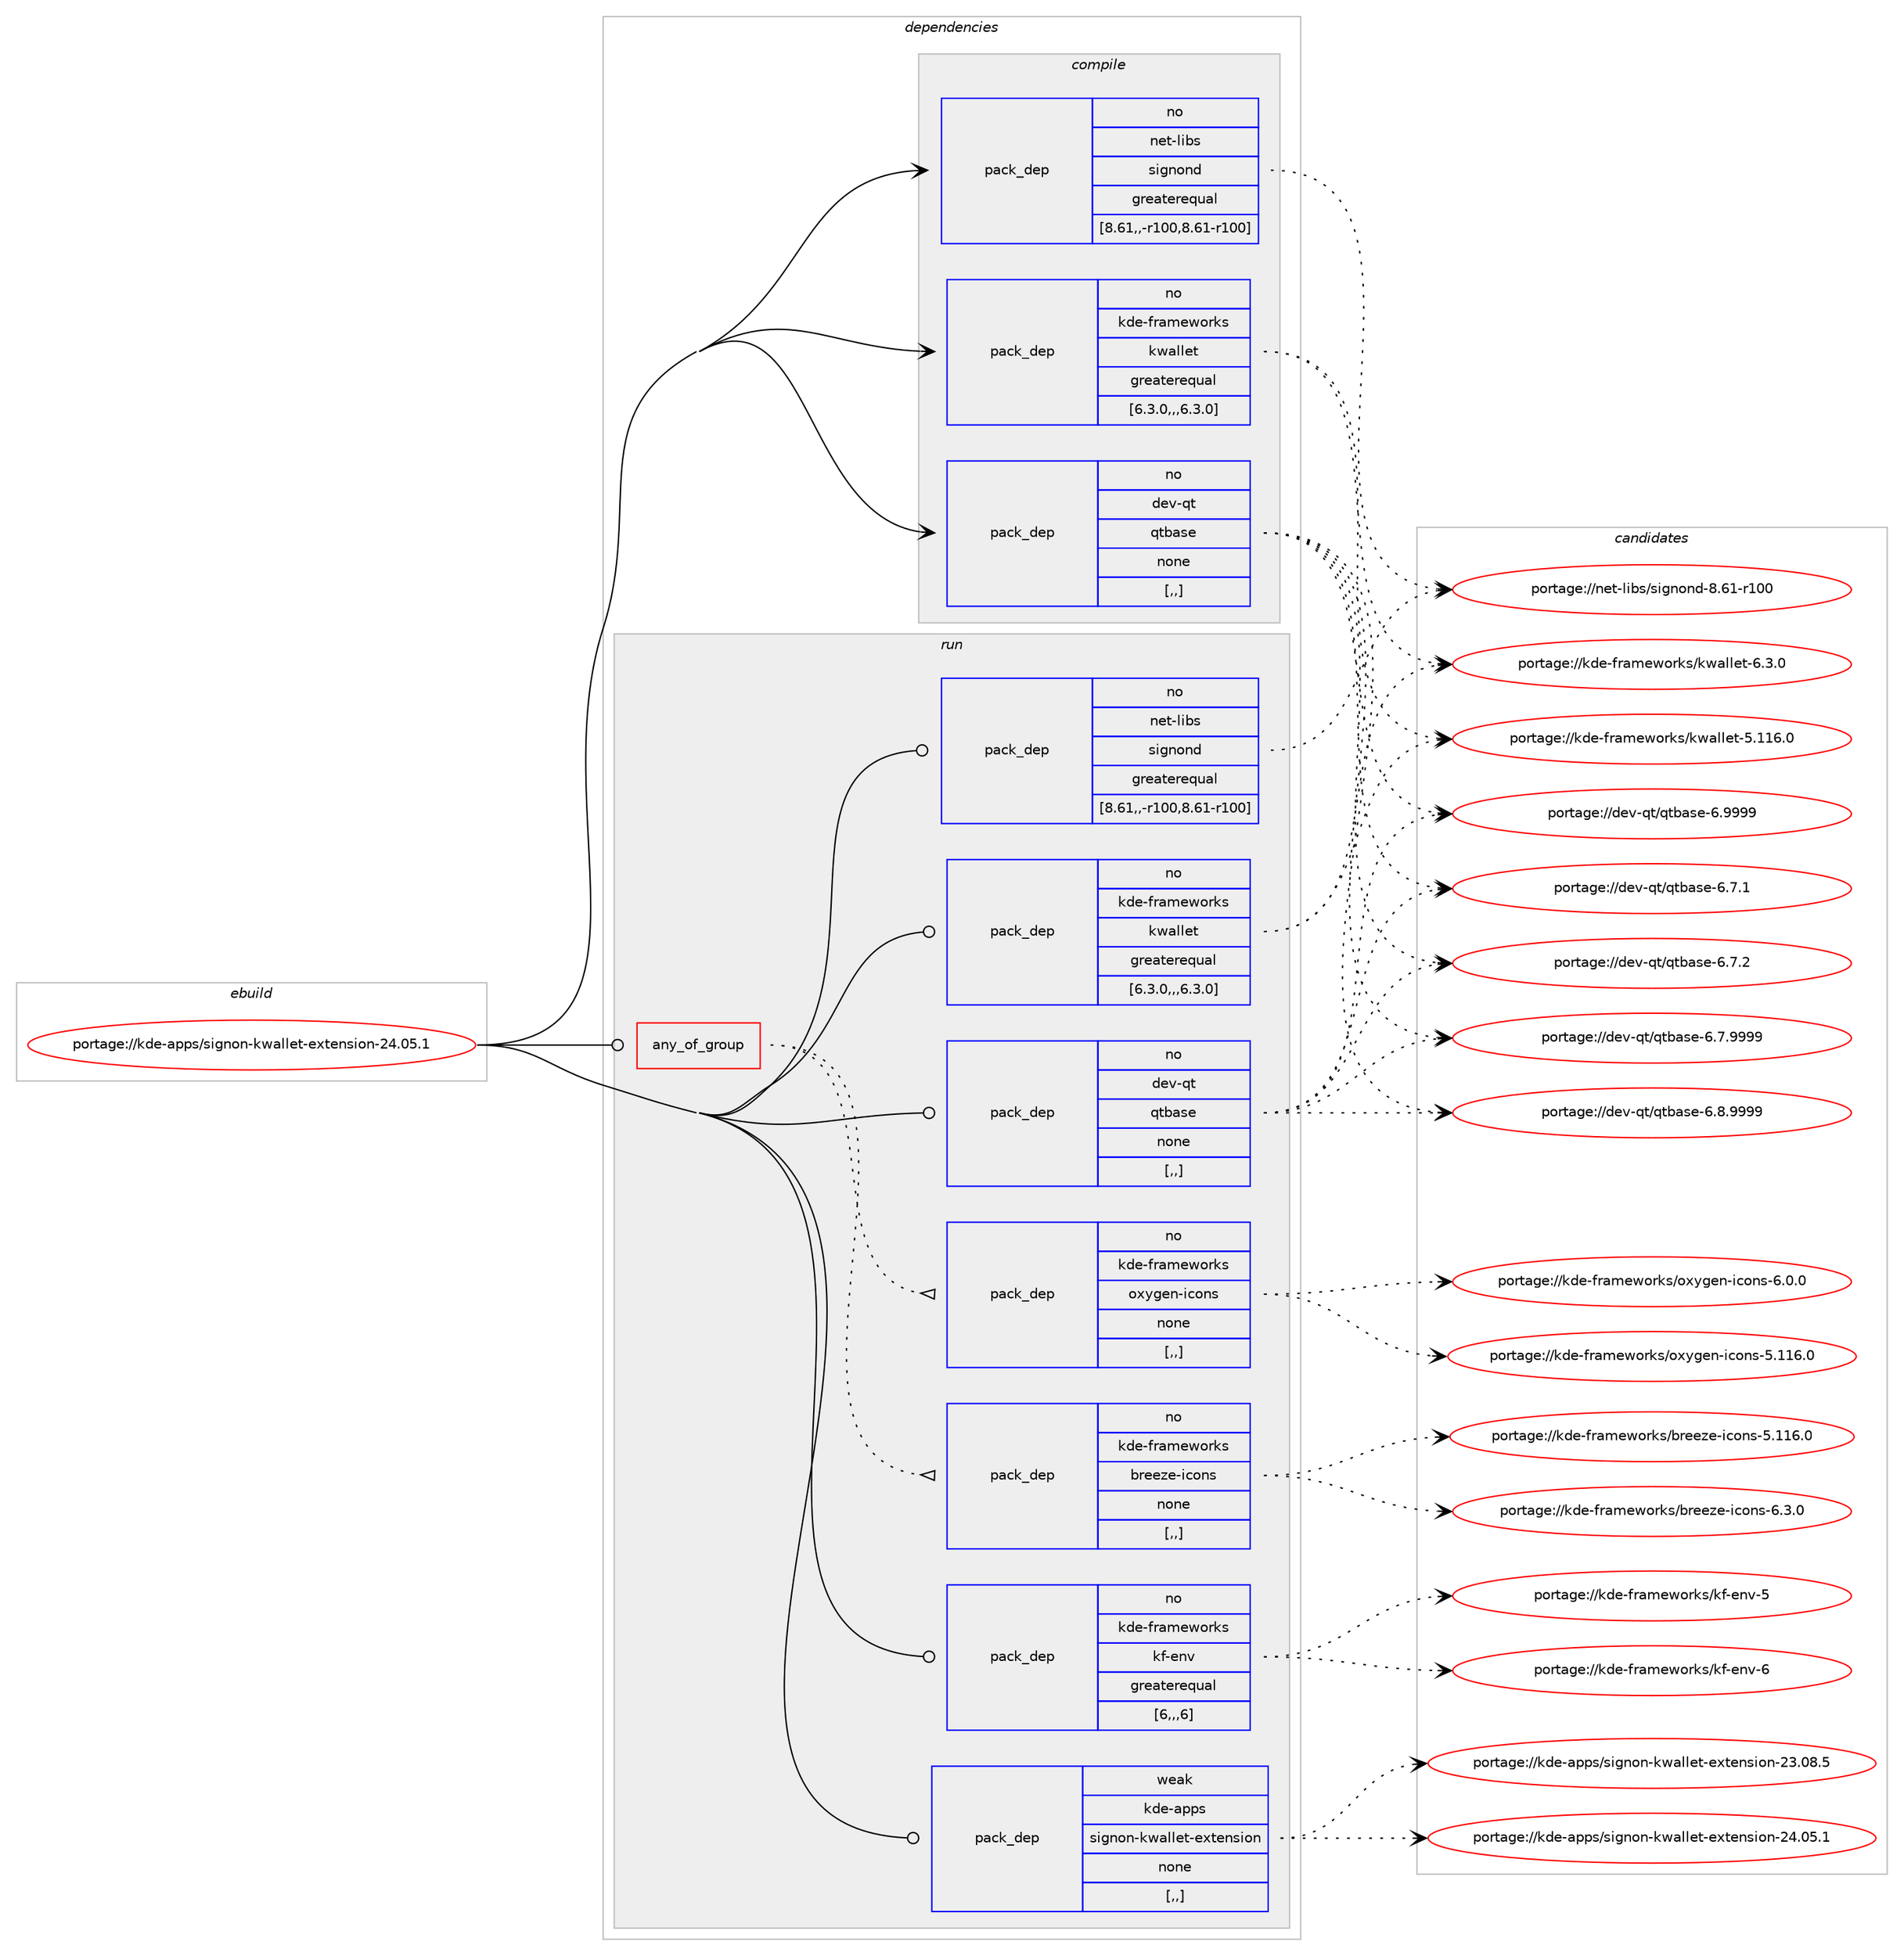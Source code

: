 digraph prolog {

# *************
# Graph options
# *************

newrank=true;
concentrate=true;
compound=true;
graph [rankdir=LR,fontname=Helvetica,fontsize=10,ranksep=1.5];#, ranksep=2.5, nodesep=0.2];
edge  [arrowhead=vee];
node  [fontname=Helvetica,fontsize=10];

# **********
# The ebuild
# **********

subgraph cluster_leftcol {
color=gray;
rank=same;
label=<<i>ebuild</i>>;
id [label="portage://kde-apps/signon-kwallet-extension-24.05.1", color=red, width=4, href="../kde-apps/signon-kwallet-extension-24.05.1.svg"];
}

# ****************
# The dependencies
# ****************

subgraph cluster_midcol {
color=gray;
label=<<i>dependencies</i>>;
subgraph cluster_compile {
fillcolor="#eeeeee";
style=filled;
label=<<i>compile</i>>;
subgraph pack188478 {
dependency256615 [label=<<TABLE BORDER="0" CELLBORDER="1" CELLSPACING="0" CELLPADDING="4" WIDTH="220"><TR><TD ROWSPAN="6" CELLPADDING="30">pack_dep</TD></TR><TR><TD WIDTH="110">no</TD></TR><TR><TD>dev-qt</TD></TR><TR><TD>qtbase</TD></TR><TR><TD>none</TD></TR><TR><TD>[,,]</TD></TR></TABLE>>, shape=none, color=blue];
}
id:e -> dependency256615:w [weight=20,style="solid",arrowhead="vee"];
subgraph pack188479 {
dependency256616 [label=<<TABLE BORDER="0" CELLBORDER="1" CELLSPACING="0" CELLPADDING="4" WIDTH="220"><TR><TD ROWSPAN="6" CELLPADDING="30">pack_dep</TD></TR><TR><TD WIDTH="110">no</TD></TR><TR><TD>kde-frameworks</TD></TR><TR><TD>kwallet</TD></TR><TR><TD>greaterequal</TD></TR><TR><TD>[6.3.0,,,6.3.0]</TD></TR></TABLE>>, shape=none, color=blue];
}
id:e -> dependency256616:w [weight=20,style="solid",arrowhead="vee"];
subgraph pack188480 {
dependency256617 [label=<<TABLE BORDER="0" CELLBORDER="1" CELLSPACING="0" CELLPADDING="4" WIDTH="220"><TR><TD ROWSPAN="6" CELLPADDING="30">pack_dep</TD></TR><TR><TD WIDTH="110">no</TD></TR><TR><TD>net-libs</TD></TR><TR><TD>signond</TD></TR><TR><TD>greaterequal</TD></TR><TR><TD>[8.61,,-r100,8.61-r100]</TD></TR></TABLE>>, shape=none, color=blue];
}
id:e -> dependency256617:w [weight=20,style="solid",arrowhead="vee"];
}
subgraph cluster_compileandrun {
fillcolor="#eeeeee";
style=filled;
label=<<i>compile and run</i>>;
}
subgraph cluster_run {
fillcolor="#eeeeee";
style=filled;
label=<<i>run</i>>;
subgraph any1824 {
dependency256618 [label=<<TABLE BORDER="0" CELLBORDER="1" CELLSPACING="0" CELLPADDING="4"><TR><TD CELLPADDING="10">any_of_group</TD></TR></TABLE>>, shape=none, color=red];subgraph pack188481 {
dependency256619 [label=<<TABLE BORDER="0" CELLBORDER="1" CELLSPACING="0" CELLPADDING="4" WIDTH="220"><TR><TD ROWSPAN="6" CELLPADDING="30">pack_dep</TD></TR><TR><TD WIDTH="110">no</TD></TR><TR><TD>kde-frameworks</TD></TR><TR><TD>breeze-icons</TD></TR><TR><TD>none</TD></TR><TR><TD>[,,]</TD></TR></TABLE>>, shape=none, color=blue];
}
dependency256618:e -> dependency256619:w [weight=20,style="dotted",arrowhead="oinv"];
subgraph pack188482 {
dependency256620 [label=<<TABLE BORDER="0" CELLBORDER="1" CELLSPACING="0" CELLPADDING="4" WIDTH="220"><TR><TD ROWSPAN="6" CELLPADDING="30">pack_dep</TD></TR><TR><TD WIDTH="110">no</TD></TR><TR><TD>kde-frameworks</TD></TR><TR><TD>oxygen-icons</TD></TR><TR><TD>none</TD></TR><TR><TD>[,,]</TD></TR></TABLE>>, shape=none, color=blue];
}
dependency256618:e -> dependency256620:w [weight=20,style="dotted",arrowhead="oinv"];
}
id:e -> dependency256618:w [weight=20,style="solid",arrowhead="odot"];
subgraph pack188483 {
dependency256621 [label=<<TABLE BORDER="0" CELLBORDER="1" CELLSPACING="0" CELLPADDING="4" WIDTH="220"><TR><TD ROWSPAN="6" CELLPADDING="30">pack_dep</TD></TR><TR><TD WIDTH="110">no</TD></TR><TR><TD>dev-qt</TD></TR><TR><TD>qtbase</TD></TR><TR><TD>none</TD></TR><TR><TD>[,,]</TD></TR></TABLE>>, shape=none, color=blue];
}
id:e -> dependency256621:w [weight=20,style="solid",arrowhead="odot"];
subgraph pack188484 {
dependency256622 [label=<<TABLE BORDER="0" CELLBORDER="1" CELLSPACING="0" CELLPADDING="4" WIDTH="220"><TR><TD ROWSPAN="6" CELLPADDING="30">pack_dep</TD></TR><TR><TD WIDTH="110">no</TD></TR><TR><TD>kde-frameworks</TD></TR><TR><TD>kf-env</TD></TR><TR><TD>greaterequal</TD></TR><TR><TD>[6,,,6]</TD></TR></TABLE>>, shape=none, color=blue];
}
id:e -> dependency256622:w [weight=20,style="solid",arrowhead="odot"];
subgraph pack188485 {
dependency256623 [label=<<TABLE BORDER="0" CELLBORDER="1" CELLSPACING="0" CELLPADDING="4" WIDTH="220"><TR><TD ROWSPAN="6" CELLPADDING="30">pack_dep</TD></TR><TR><TD WIDTH="110">no</TD></TR><TR><TD>kde-frameworks</TD></TR><TR><TD>kwallet</TD></TR><TR><TD>greaterequal</TD></TR><TR><TD>[6.3.0,,,6.3.0]</TD></TR></TABLE>>, shape=none, color=blue];
}
id:e -> dependency256623:w [weight=20,style="solid",arrowhead="odot"];
subgraph pack188486 {
dependency256624 [label=<<TABLE BORDER="0" CELLBORDER="1" CELLSPACING="0" CELLPADDING="4" WIDTH="220"><TR><TD ROWSPAN="6" CELLPADDING="30">pack_dep</TD></TR><TR><TD WIDTH="110">no</TD></TR><TR><TD>net-libs</TD></TR><TR><TD>signond</TD></TR><TR><TD>greaterequal</TD></TR><TR><TD>[8.61,,-r100,8.61-r100]</TD></TR></TABLE>>, shape=none, color=blue];
}
id:e -> dependency256624:w [weight=20,style="solid",arrowhead="odot"];
subgraph pack188487 {
dependency256625 [label=<<TABLE BORDER="0" CELLBORDER="1" CELLSPACING="0" CELLPADDING="4" WIDTH="220"><TR><TD ROWSPAN="6" CELLPADDING="30">pack_dep</TD></TR><TR><TD WIDTH="110">weak</TD></TR><TR><TD>kde-apps</TD></TR><TR><TD>signon-kwallet-extension</TD></TR><TR><TD>none</TD></TR><TR><TD>[,,]</TD></TR></TABLE>>, shape=none, color=blue];
}
id:e -> dependency256625:w [weight=20,style="solid",arrowhead="odot"];
}
}

# **************
# The candidates
# **************

subgraph cluster_choices {
rank=same;
color=gray;
label=<<i>candidates</i>>;

subgraph choice188478 {
color=black;
nodesep=1;
choice10010111845113116471131169897115101455446554649 [label="portage://dev-qt/qtbase-6.7.1", color=red, width=4,href="../dev-qt/qtbase-6.7.1.svg"];
choice10010111845113116471131169897115101455446554650 [label="portage://dev-qt/qtbase-6.7.2", color=red, width=4,href="../dev-qt/qtbase-6.7.2.svg"];
choice10010111845113116471131169897115101455446554657575757 [label="portage://dev-qt/qtbase-6.7.9999", color=red, width=4,href="../dev-qt/qtbase-6.7.9999.svg"];
choice10010111845113116471131169897115101455446564657575757 [label="portage://dev-qt/qtbase-6.8.9999", color=red, width=4,href="../dev-qt/qtbase-6.8.9999.svg"];
choice1001011184511311647113116989711510145544657575757 [label="portage://dev-qt/qtbase-6.9999", color=red, width=4,href="../dev-qt/qtbase-6.9999.svg"];
dependency256615:e -> choice10010111845113116471131169897115101455446554649:w [style=dotted,weight="100"];
dependency256615:e -> choice10010111845113116471131169897115101455446554650:w [style=dotted,weight="100"];
dependency256615:e -> choice10010111845113116471131169897115101455446554657575757:w [style=dotted,weight="100"];
dependency256615:e -> choice10010111845113116471131169897115101455446564657575757:w [style=dotted,weight="100"];
dependency256615:e -> choice1001011184511311647113116989711510145544657575757:w [style=dotted,weight="100"];
}
subgraph choice188479 {
color=black;
nodesep=1;
choice107100101451021149710910111911111410711547107119971081081011164553464949544648 [label="portage://kde-frameworks/kwallet-5.116.0", color=red, width=4,href="../kde-frameworks/kwallet-5.116.0.svg"];
choice10710010145102114971091011191111141071154710711997108108101116455446514648 [label="portage://kde-frameworks/kwallet-6.3.0", color=red, width=4,href="../kde-frameworks/kwallet-6.3.0.svg"];
dependency256616:e -> choice107100101451021149710910111911111410711547107119971081081011164553464949544648:w [style=dotted,weight="100"];
dependency256616:e -> choice10710010145102114971091011191111141071154710711997108108101116455446514648:w [style=dotted,weight="100"];
}
subgraph choice188480 {
color=black;
nodesep=1;
choice110101116451081059811547115105103110111110100455646544945114494848 [label="portage://net-libs/signond-8.61-r100", color=red, width=4,href="../net-libs/signond-8.61-r100.svg"];
dependency256617:e -> choice110101116451081059811547115105103110111110100455646544945114494848:w [style=dotted,weight="100"];
}
subgraph choice188481 {
color=black;
nodesep=1;
choice1071001014510211497109101119111114107115479811410110112210145105991111101154553464949544648 [label="portage://kde-frameworks/breeze-icons-5.116.0", color=red, width=4,href="../kde-frameworks/breeze-icons-5.116.0.svg"];
choice107100101451021149710910111911111410711547981141011011221014510599111110115455446514648 [label="portage://kde-frameworks/breeze-icons-6.3.0", color=red, width=4,href="../kde-frameworks/breeze-icons-6.3.0.svg"];
dependency256619:e -> choice1071001014510211497109101119111114107115479811410110112210145105991111101154553464949544648:w [style=dotted,weight="100"];
dependency256619:e -> choice107100101451021149710910111911111410711547981141011011221014510599111110115455446514648:w [style=dotted,weight="100"];
}
subgraph choice188482 {
color=black;
nodesep=1;
choice10710010145102114971091011191111141071154711112012110310111045105991111101154553464949544648 [label="portage://kde-frameworks/oxygen-icons-5.116.0", color=red, width=4,href="../kde-frameworks/oxygen-icons-5.116.0.svg"];
choice1071001014510211497109101119111114107115471111201211031011104510599111110115455446484648 [label="portage://kde-frameworks/oxygen-icons-6.0.0", color=red, width=4,href="../kde-frameworks/oxygen-icons-6.0.0.svg"];
dependency256620:e -> choice10710010145102114971091011191111141071154711112012110310111045105991111101154553464949544648:w [style=dotted,weight="100"];
dependency256620:e -> choice1071001014510211497109101119111114107115471111201211031011104510599111110115455446484648:w [style=dotted,weight="100"];
}
subgraph choice188483 {
color=black;
nodesep=1;
choice10010111845113116471131169897115101455446554649 [label="portage://dev-qt/qtbase-6.7.1", color=red, width=4,href="../dev-qt/qtbase-6.7.1.svg"];
choice10010111845113116471131169897115101455446554650 [label="portage://dev-qt/qtbase-6.7.2", color=red, width=4,href="../dev-qt/qtbase-6.7.2.svg"];
choice10010111845113116471131169897115101455446554657575757 [label="portage://dev-qt/qtbase-6.7.9999", color=red, width=4,href="../dev-qt/qtbase-6.7.9999.svg"];
choice10010111845113116471131169897115101455446564657575757 [label="portage://dev-qt/qtbase-6.8.9999", color=red, width=4,href="../dev-qt/qtbase-6.8.9999.svg"];
choice1001011184511311647113116989711510145544657575757 [label="portage://dev-qt/qtbase-6.9999", color=red, width=4,href="../dev-qt/qtbase-6.9999.svg"];
dependency256621:e -> choice10010111845113116471131169897115101455446554649:w [style=dotted,weight="100"];
dependency256621:e -> choice10010111845113116471131169897115101455446554650:w [style=dotted,weight="100"];
dependency256621:e -> choice10010111845113116471131169897115101455446554657575757:w [style=dotted,weight="100"];
dependency256621:e -> choice10010111845113116471131169897115101455446564657575757:w [style=dotted,weight="100"];
dependency256621:e -> choice1001011184511311647113116989711510145544657575757:w [style=dotted,weight="100"];
}
subgraph choice188484 {
color=black;
nodesep=1;
choice107100101451021149710910111911111410711547107102451011101184553 [label="portage://kde-frameworks/kf-env-5", color=red, width=4,href="../kde-frameworks/kf-env-5.svg"];
choice107100101451021149710910111911111410711547107102451011101184554 [label="portage://kde-frameworks/kf-env-6", color=red, width=4,href="../kde-frameworks/kf-env-6.svg"];
dependency256622:e -> choice107100101451021149710910111911111410711547107102451011101184553:w [style=dotted,weight="100"];
dependency256622:e -> choice107100101451021149710910111911111410711547107102451011101184554:w [style=dotted,weight="100"];
}
subgraph choice188485 {
color=black;
nodesep=1;
choice107100101451021149710910111911111410711547107119971081081011164553464949544648 [label="portage://kde-frameworks/kwallet-5.116.0", color=red, width=4,href="../kde-frameworks/kwallet-5.116.0.svg"];
choice10710010145102114971091011191111141071154710711997108108101116455446514648 [label="portage://kde-frameworks/kwallet-6.3.0", color=red, width=4,href="../kde-frameworks/kwallet-6.3.0.svg"];
dependency256623:e -> choice107100101451021149710910111911111410711547107119971081081011164553464949544648:w [style=dotted,weight="100"];
dependency256623:e -> choice10710010145102114971091011191111141071154710711997108108101116455446514648:w [style=dotted,weight="100"];
}
subgraph choice188486 {
color=black;
nodesep=1;
choice110101116451081059811547115105103110111110100455646544945114494848 [label="portage://net-libs/signond-8.61-r100", color=red, width=4,href="../net-libs/signond-8.61-r100.svg"];
dependency256624:e -> choice110101116451081059811547115105103110111110100455646544945114494848:w [style=dotted,weight="100"];
}
subgraph choice188487 {
color=black;
nodesep=1;
choice1071001014597112112115471151051031101111104510711997108108101116451011201161011101151051111104550514648564653 [label="portage://kde-apps/signon-kwallet-extension-23.08.5", color=red, width=4,href="../kde-apps/signon-kwallet-extension-23.08.5.svg"];
choice1071001014597112112115471151051031101111104510711997108108101116451011201161011101151051111104550524648534649 [label="portage://kde-apps/signon-kwallet-extension-24.05.1", color=red, width=4,href="../kde-apps/signon-kwallet-extension-24.05.1.svg"];
dependency256625:e -> choice1071001014597112112115471151051031101111104510711997108108101116451011201161011101151051111104550514648564653:w [style=dotted,weight="100"];
dependency256625:e -> choice1071001014597112112115471151051031101111104510711997108108101116451011201161011101151051111104550524648534649:w [style=dotted,weight="100"];
}
}

}

